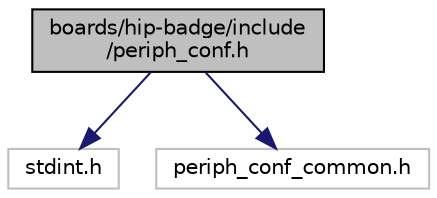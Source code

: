 digraph "boards/hip-badge/include/periph_conf.h"
{
 // LATEX_PDF_SIZE
  edge [fontname="Helvetica",fontsize="10",labelfontname="Helvetica",labelfontsize="10"];
  node [fontname="Helvetica",fontsize="10",shape=record];
  Node1 [label="boards/hip-badge/include\l/periph_conf.h",height=0.2,width=0.4,color="black", fillcolor="grey75", style="filled", fontcolor="black",tooltip="Peripheral configurations for the HiP Badge."];
  Node1 -> Node2 [color="midnightblue",fontsize="10",style="solid",fontname="Helvetica"];
  Node2 [label="stdint.h",height=0.2,width=0.4,color="grey75", fillcolor="white", style="filled",tooltip=" "];
  Node1 -> Node3 [color="midnightblue",fontsize="10",style="solid",fontname="Helvetica"];
  Node3 [label="periph_conf_common.h",height=0.2,width=0.4,color="grey75", fillcolor="white", style="filled",tooltip=" "];
}
